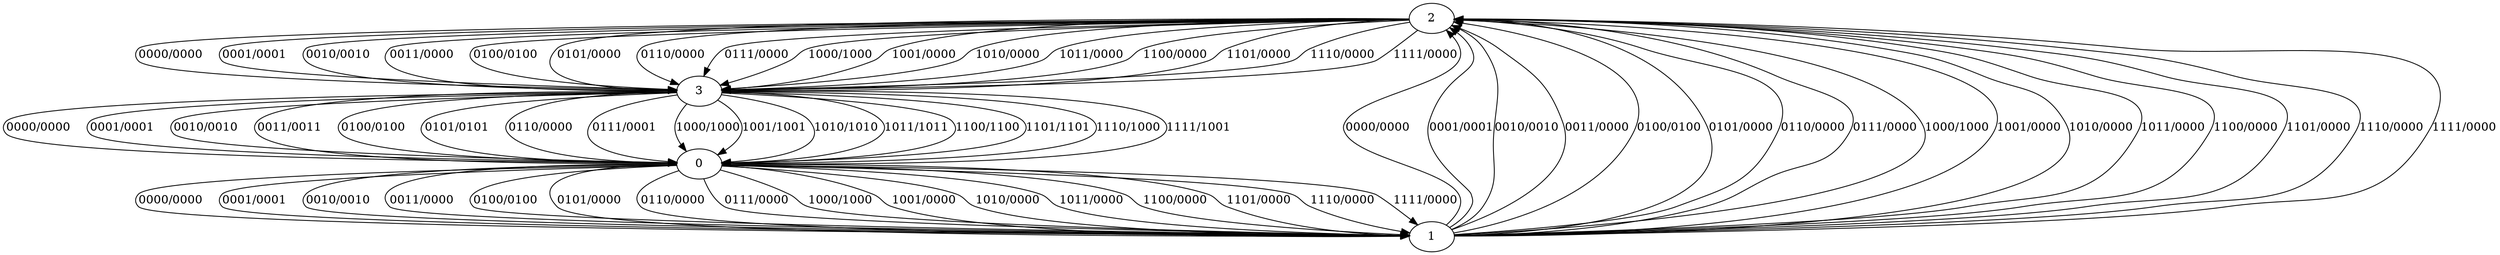 digraph {
2
0
1
3
2 -> 3 [label="0000/0000"]
2 -> 3 [label="0001/0001"]
2 -> 3 [label="0010/0010"]
2 -> 3 [label="0011/0000"]
2 -> 3 [label="0100/0100"]
2 -> 3 [label="0101/0000"]
2 -> 3 [label="0110/0000"]
2 -> 3 [label="0111/0000"]
2 -> 3 [label="1000/1000"]
2 -> 3 [label="1001/0000"]
2 -> 3 [label="1010/0000"]
2 -> 3 [label="1011/0000"]
2 -> 3 [label="1100/0000"]
2 -> 3 [label="1101/0000"]
2 -> 3 [label="1110/0000"]
2 -> 3 [label="1111/0000"]
0 -> 1 [label="0000/0000"]
0 -> 1 [label="0001/0001"]
0 -> 1 [label="0010/0010"]
0 -> 1 [label="0011/0000"]
0 -> 1 [label="0100/0100"]
0 -> 1 [label="0101/0000"]
0 -> 1 [label="0110/0000"]
0 -> 1 [label="0111/0000"]
0 -> 1 [label="1000/1000"]
0 -> 1 [label="1001/0000"]
0 -> 1 [label="1010/0000"]
0 -> 1 [label="1011/0000"]
0 -> 1 [label="1100/0000"]
0 -> 1 [label="1101/0000"]
0 -> 1 [label="1110/0000"]
0 -> 1 [label="1111/0000"]
1 -> 2 [label="0000/0000"]
1 -> 2 [label="0001/0001"]
1 -> 2 [label="0010/0010"]
1 -> 2 [label="0011/0000"]
1 -> 2 [label="0100/0100"]
1 -> 2 [label="0101/0000"]
1 -> 2 [label="0110/0000"]
1 -> 2 [label="0111/0000"]
1 -> 2 [label="1000/1000"]
1 -> 2 [label="1001/0000"]
1 -> 2 [label="1010/0000"]
1 -> 2 [label="1011/0000"]
1 -> 2 [label="1100/0000"]
1 -> 2 [label="1101/0000"]
1 -> 2 [label="1110/0000"]
1 -> 2 [label="1111/0000"]
3 -> 0 [label="0000/0000"]
3 -> 0 [label="0001/0001"]
3 -> 0 [label="0010/0010"]
3 -> 0 [label="0011/0011"]
3 -> 0 [label="0100/0100"]
3 -> 0 [label="0101/0101"]
3 -> 0 [label="0110/0000"]
3 -> 0 [label="0111/0001"]
3 -> 0 [label="1000/1000"]
3 -> 0 [label="1001/1001"]
3 -> 0 [label="1010/1010"]
3 -> 0 [label="1011/1011"]
3 -> 0 [label="1100/1100"]
3 -> 0 [label="1101/1101"]
3 -> 0 [label="1110/1000"]
3 -> 0 [label="1111/1001"]
}
